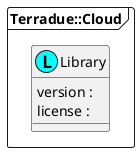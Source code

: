 @startuml
package "Terradue::Cloud" <<Frame>> {
  class "Library" as namespace_terradue_1_1_cloud << (L, cyan) >> [[../technology/packages/namespace_terradue_1_1_cloud.html]] {
     version : 
     license : 
  }
}
@enduml
